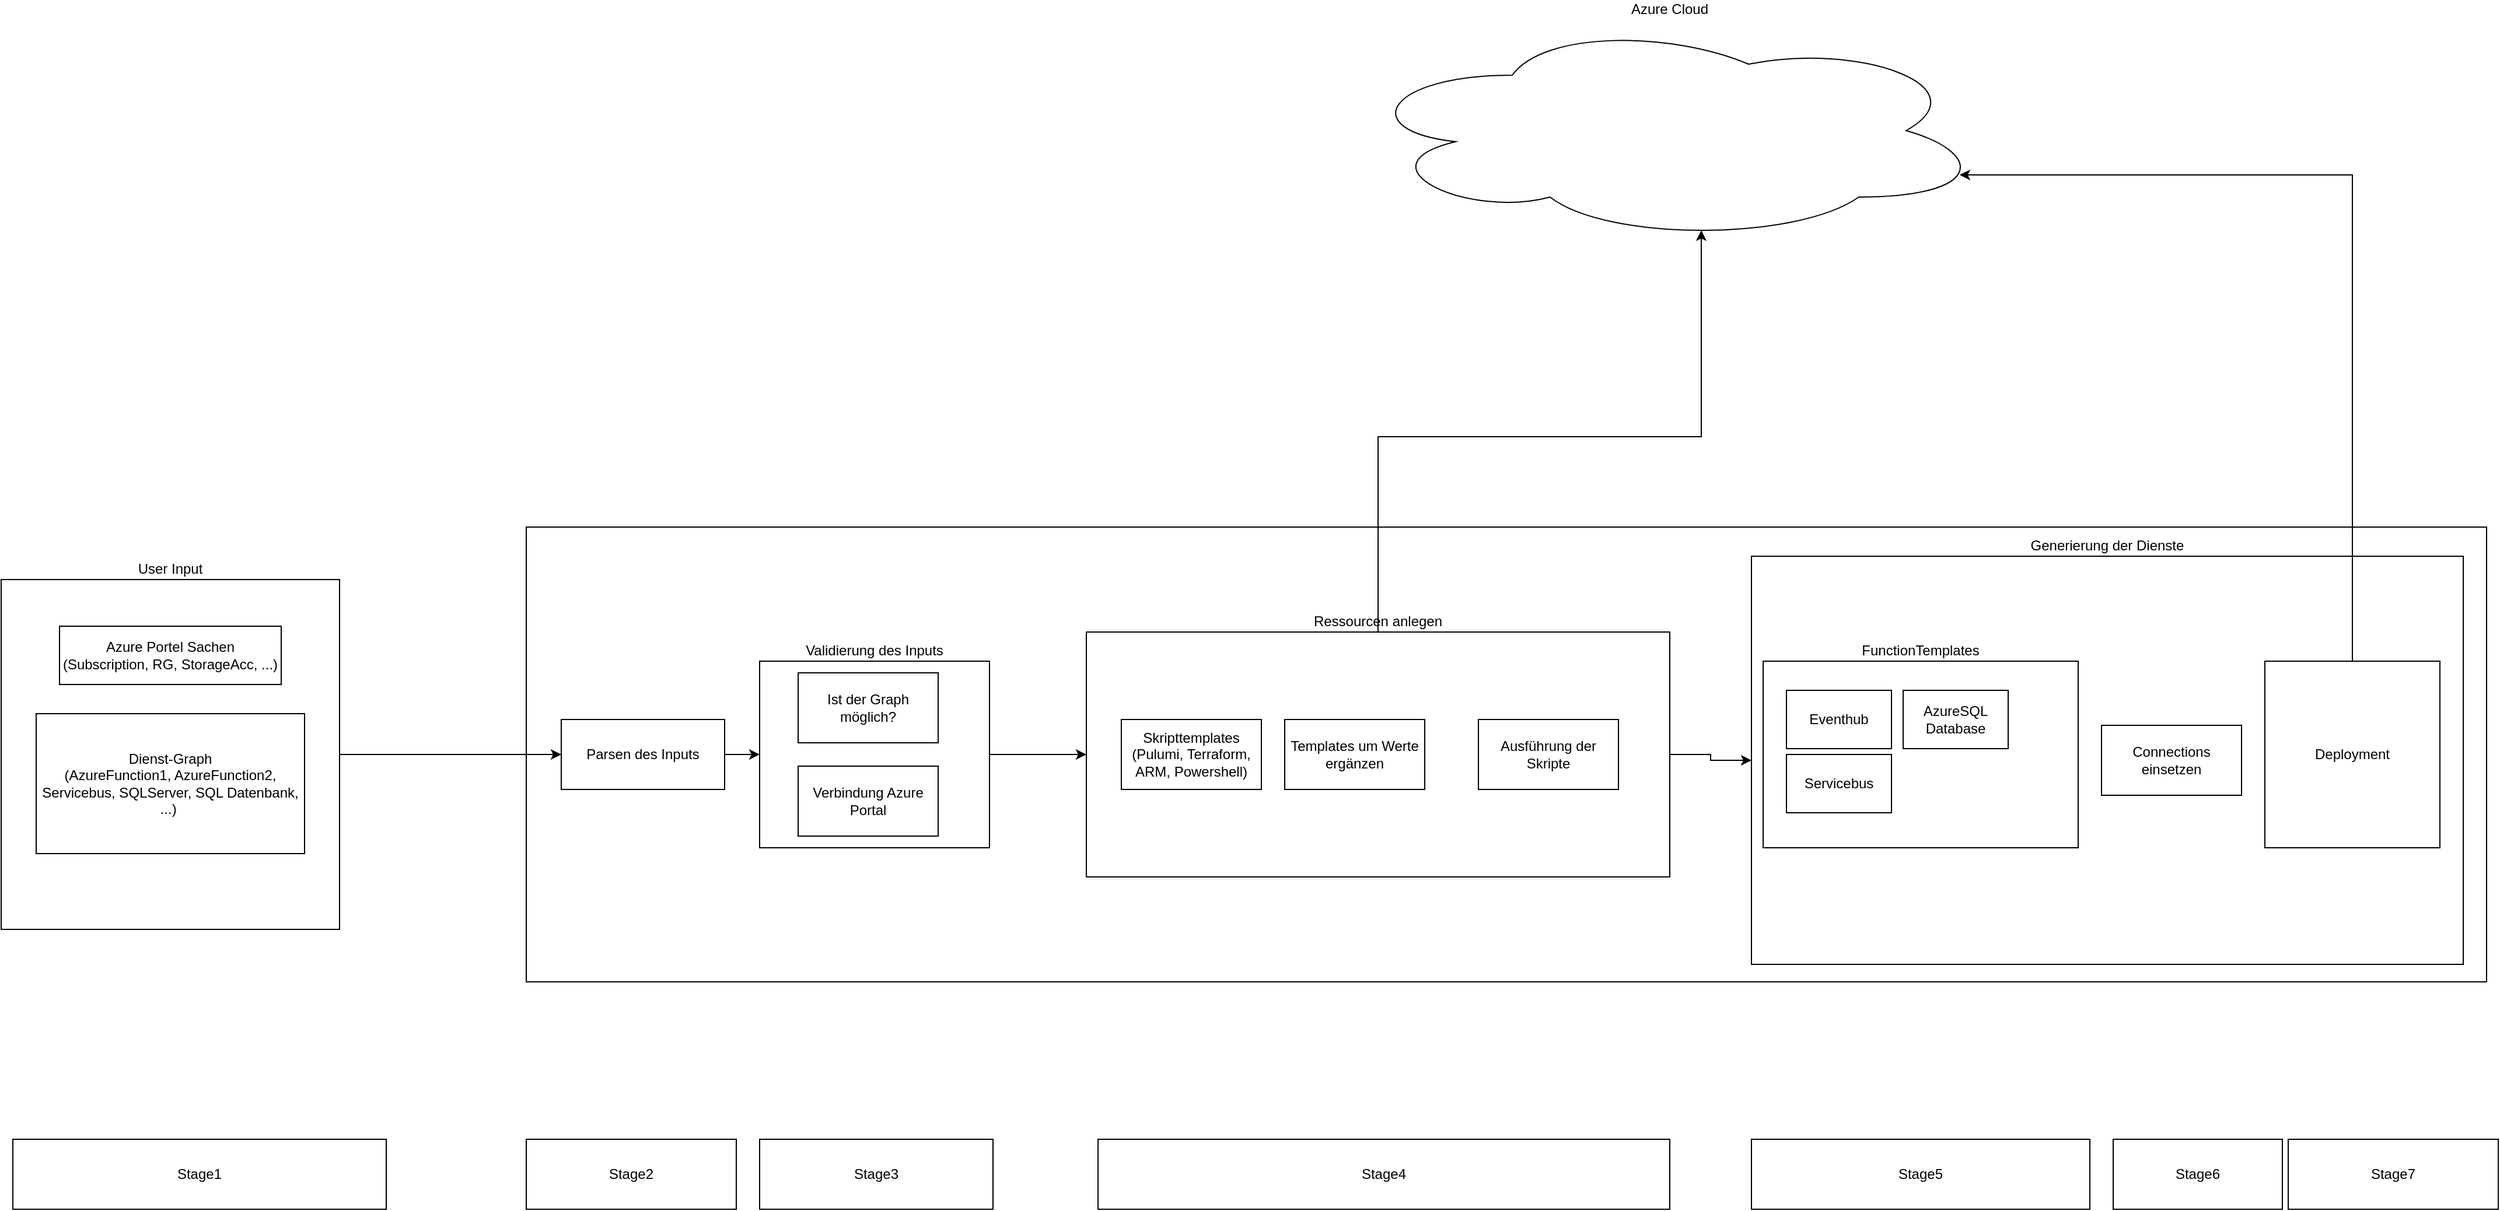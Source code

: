 <mxfile version="13.3.1" type="device"><diagram id="KpdK002M5hZ5GCHIdCZx" name="Page-1"><mxGraphModel dx="2256" dy="1794" grid="1" gridSize="10" guides="1" tooltips="1" connect="1" arrows="1" fold="1" page="1" pageScale="1" pageWidth="583" pageHeight="827" math="0" shadow="0"><root><mxCell id="0"/><mxCell id="1" parent="0"/><mxCell id="UXRVczaxU0CDf25rjCNZ-5" style="edgeStyle=orthogonalEdgeStyle;rounded=0;orthogonalLoop=1;jettySize=auto;html=1;entryX=0;entryY=0.5;entryDx=0;entryDy=0;" edge="1" parent="1" source="UXRVczaxU0CDf25rjCNZ-4" target="UXRVczaxU0CDf25rjCNZ-6"><mxGeometry relative="1" as="geometry"/></mxCell><mxCell id="UXRVczaxU0CDf25rjCNZ-4" value="User Input" style="rounded=0;whiteSpace=wrap;html=1;fillColor=none;horizontal=1;align=center;labelPosition=center;verticalLabelPosition=top;verticalAlign=bottom;" vertex="1" parent="1"><mxGeometry x="-220" y="80" width="290" height="300" as="geometry"/></mxCell><mxCell id="UXRVczaxU0CDf25rjCNZ-1" value="" style="rounded=0;whiteSpace=wrap;html=1;fillColor=none;" vertex="1" parent="1"><mxGeometry x="230" y="35" width="1680" height="390" as="geometry"/></mxCell><mxCell id="UXRVczaxU0CDf25rjCNZ-2" value="Azure Portel Sachen&lt;br&gt;(Subscription, RG, StorageAcc, ...)" style="rounded=0;whiteSpace=wrap;html=1;fillColor=none;align=center;" vertex="1" parent="1"><mxGeometry x="-170" y="120" width="190" height="50" as="geometry"/></mxCell><mxCell id="UXRVczaxU0CDf25rjCNZ-3" value="Dienst-Graph&lt;br&gt;(AzureFunction1, AzureFunction2, Servicebus, SQLServer, SQL Datenbank, ...)&amp;nbsp;" style="rounded=0;whiteSpace=wrap;html=1;fillColor=none;align=center;" vertex="1" parent="1"><mxGeometry x="-190" y="195" width="230" height="120" as="geometry"/></mxCell><mxCell id="UXRVczaxU0CDf25rjCNZ-12" style="edgeStyle=orthogonalEdgeStyle;rounded=0;orthogonalLoop=1;jettySize=auto;html=1;entryX=0;entryY=0.5;entryDx=0;entryDy=0;" edge="1" parent="1" source="UXRVczaxU0CDf25rjCNZ-6" target="UXRVczaxU0CDf25rjCNZ-7"><mxGeometry relative="1" as="geometry"/></mxCell><mxCell id="UXRVczaxU0CDf25rjCNZ-6" value="Parsen des Inputs" style="rounded=0;whiteSpace=wrap;html=1;fillColor=none;align=center;" vertex="1" parent="1"><mxGeometry x="260" y="200" width="140" height="60" as="geometry"/></mxCell><mxCell id="UXRVczaxU0CDf25rjCNZ-13" style="edgeStyle=orthogonalEdgeStyle;rounded=0;orthogonalLoop=1;jettySize=auto;html=1;entryX=0;entryY=0.5;entryDx=0;entryDy=0;" edge="1" parent="1" source="UXRVczaxU0CDf25rjCNZ-7" target="UXRVczaxU0CDf25rjCNZ-10"><mxGeometry relative="1" as="geometry"/></mxCell><mxCell id="UXRVczaxU0CDf25rjCNZ-7" value="Validierung des Inputs" style="rounded=0;whiteSpace=wrap;html=1;fillColor=none;align=center;labelPosition=center;verticalLabelPosition=top;verticalAlign=bottom;" vertex="1" parent="1"><mxGeometry x="430" y="150" width="197" height="160" as="geometry"/></mxCell><mxCell id="UXRVczaxU0CDf25rjCNZ-8" value="Ist der Graph möglich?" style="rounded=0;whiteSpace=wrap;html=1;fillColor=none;align=center;" vertex="1" parent="1"><mxGeometry x="463" y="160" width="120" height="60" as="geometry"/></mxCell><mxCell id="UXRVczaxU0CDf25rjCNZ-9" value="Verbindung Azure Portal" style="rounded=0;whiteSpace=wrap;html=1;fillColor=none;align=center;" vertex="1" parent="1"><mxGeometry x="463" y="240" width="120" height="60" as="geometry"/></mxCell><mxCell id="UXRVczaxU0CDf25rjCNZ-19" style="edgeStyle=orthogonalEdgeStyle;rounded=0;orthogonalLoop=1;jettySize=auto;html=1;entryX=0;entryY=0.5;entryDx=0;entryDy=0;" edge="1" parent="1" source="UXRVczaxU0CDf25rjCNZ-10" target="UXRVczaxU0CDf25rjCNZ-16"><mxGeometry relative="1" as="geometry"/></mxCell><mxCell id="UXRVczaxU0CDf25rjCNZ-26" style="edgeStyle=orthogonalEdgeStyle;rounded=0;orthogonalLoop=1;jettySize=auto;html=1;entryX=0.55;entryY=0.95;entryDx=0;entryDy=0;entryPerimeter=0;" edge="1" parent="1" source="UXRVczaxU0CDf25rjCNZ-10" target="UXRVczaxU0CDf25rjCNZ-25"><mxGeometry relative="1" as="geometry"/></mxCell><mxCell id="UXRVczaxU0CDf25rjCNZ-10" value="Ressourcen anlegen" style="rounded=0;whiteSpace=wrap;html=1;fillColor=none;align=center;labelPosition=center;verticalLabelPosition=top;verticalAlign=bottom;" vertex="1" parent="1"><mxGeometry x="710" y="125" width="500" height="210" as="geometry"/></mxCell><mxCell id="UXRVczaxU0CDf25rjCNZ-11" value="Skripttemplates&lt;br&gt;(Pulumi, Terraform, ARM, Powershell)" style="rounded=0;whiteSpace=wrap;html=1;fillColor=none;align=center;" vertex="1" parent="1"><mxGeometry x="740" y="200" width="120" height="60" as="geometry"/></mxCell><mxCell id="UXRVczaxU0CDf25rjCNZ-14" value="Templates um Werte ergänzen" style="rounded=0;whiteSpace=wrap;html=1;fillColor=none;align=center;" vertex="1" parent="1"><mxGeometry x="880" y="200" width="120" height="60" as="geometry"/></mxCell><mxCell id="UXRVczaxU0CDf25rjCNZ-15" value="Ausführung der Skripte" style="rounded=0;whiteSpace=wrap;html=1;fillColor=none;align=center;" vertex="1" parent="1"><mxGeometry x="1046" y="200" width="120" height="60" as="geometry"/></mxCell><mxCell id="UXRVczaxU0CDf25rjCNZ-16" value="Generierung der Dienste" style="rounded=0;whiteSpace=wrap;html=1;fillColor=none;align=center;labelPosition=center;verticalLabelPosition=top;verticalAlign=bottom;" vertex="1" parent="1"><mxGeometry x="1280" y="60" width="610" height="350" as="geometry"/></mxCell><mxCell id="UXRVczaxU0CDf25rjCNZ-18" value="Connections einsetzen" style="rounded=0;whiteSpace=wrap;html=1;fillColor=none;align=center;" vertex="1" parent="1"><mxGeometry x="1580" y="205" width="120" height="60" as="geometry"/></mxCell><mxCell id="UXRVczaxU0CDf25rjCNZ-27" style="edgeStyle=orthogonalEdgeStyle;rounded=0;orthogonalLoop=1;jettySize=auto;html=1;entryX=0.96;entryY=0.7;entryDx=0;entryDy=0;entryPerimeter=0;" edge="1" parent="1" source="UXRVczaxU0CDf25rjCNZ-24" target="UXRVczaxU0CDf25rjCNZ-25"><mxGeometry relative="1" as="geometry"><Array as="points"><mxPoint x="1795" y="-267"/></Array></mxGeometry></mxCell><mxCell id="UXRVczaxU0CDf25rjCNZ-24" value="Deployment" style="rounded=0;whiteSpace=wrap;html=1;fillColor=none;align=center;" vertex="1" parent="1"><mxGeometry x="1720" y="150" width="150" height="160" as="geometry"/></mxCell><mxCell id="UXRVczaxU0CDf25rjCNZ-17" value="FunctionTemplates" style="rounded=0;whiteSpace=wrap;html=1;fillColor=none;align=center;labelPosition=center;verticalLabelPosition=top;verticalAlign=bottom;" vertex="1" parent="1"><mxGeometry x="1290" y="150" width="270" height="160" as="geometry"/></mxCell><mxCell id="UXRVczaxU0CDf25rjCNZ-20" value="Eventhub" style="rounded=0;whiteSpace=wrap;html=1;fillColor=none;align=center;" vertex="1" parent="1"><mxGeometry x="1310" y="175" width="90" height="50" as="geometry"/></mxCell><mxCell id="UXRVczaxU0CDf25rjCNZ-21" value="Servicebus" style="rounded=0;whiteSpace=wrap;html=1;fillColor=none;align=center;" vertex="1" parent="1"><mxGeometry x="1310" y="230" width="90" height="50" as="geometry"/></mxCell><mxCell id="UXRVczaxU0CDf25rjCNZ-22" value="AzureSQL Database" style="rounded=0;whiteSpace=wrap;html=1;fillColor=none;align=center;" vertex="1" parent="1"><mxGeometry x="1410" y="175" width="90" height="50" as="geometry"/></mxCell><mxCell id="UXRVczaxU0CDf25rjCNZ-25" value="Azure Cloud" style="ellipse;shape=cloud;whiteSpace=wrap;html=1;fillColor=none;align=center;labelPosition=center;verticalLabelPosition=top;verticalAlign=bottom;" vertex="1" parent="1"><mxGeometry x="940" y="-400" width="540" height="190" as="geometry"/></mxCell><mxCell id="UXRVczaxU0CDf25rjCNZ-28" value="Stage1" style="rounded=0;whiteSpace=wrap;html=1;fillColor=none;align=center;" vertex="1" parent="1"><mxGeometry x="-210" y="560" width="320" height="60" as="geometry"/></mxCell><mxCell id="UXRVczaxU0CDf25rjCNZ-29" value="Stage2" style="rounded=0;whiteSpace=wrap;html=1;fillColor=none;align=center;" vertex="1" parent="1"><mxGeometry x="230" y="560" width="180" height="60" as="geometry"/></mxCell><mxCell id="UXRVczaxU0CDf25rjCNZ-30" value="Stage3" style="rounded=0;whiteSpace=wrap;html=1;fillColor=none;align=center;" vertex="1" parent="1"><mxGeometry x="430" y="560" width="200" height="60" as="geometry"/></mxCell><mxCell id="UXRVczaxU0CDf25rjCNZ-31" value="Stage4" style="rounded=0;whiteSpace=wrap;html=1;fillColor=none;align=center;" vertex="1" parent="1"><mxGeometry x="720" y="560" width="490" height="60" as="geometry"/></mxCell><mxCell id="UXRVczaxU0CDf25rjCNZ-32" value="Stage5" style="rounded=0;whiteSpace=wrap;html=1;fillColor=none;align=center;" vertex="1" parent="1"><mxGeometry x="1280" y="560" width="290" height="60" as="geometry"/></mxCell><mxCell id="UXRVczaxU0CDf25rjCNZ-33" value="Stage7" style="rounded=0;whiteSpace=wrap;html=1;fillColor=none;align=center;" vertex="1" parent="1"><mxGeometry x="1740" y="560" width="180" height="60" as="geometry"/></mxCell><mxCell id="UXRVczaxU0CDf25rjCNZ-34" value="Stage6" style="rounded=0;whiteSpace=wrap;html=1;fillColor=none;align=center;" vertex="1" parent="1"><mxGeometry x="1590" y="560" width="145" height="60" as="geometry"/></mxCell></root></mxGraphModel></diagram></mxfile>